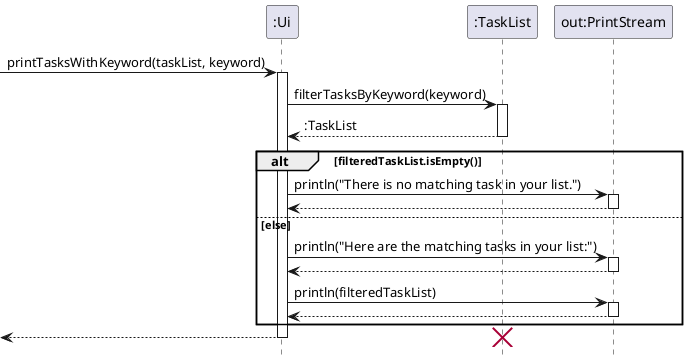 @startuml
participant ":Ui" as ui
participant ":TaskList" as tasks
participant "out:PrintStream" as out

hide footbox

[-> ui : printTasksWithKeyword(taskList, keyword)
activate ui

ui -> tasks : filterTasksByKeyword(keyword)
activate tasks

tasks --> ui : :TaskList
deactivate tasks

alt filteredTaskList.isEmpty()

ui -> out : println("There is no matching task in your list.")
activate out
out --> ui
deactivate out

else else

ui -> out : println("Here are the matching tasks in your list:")
activate out
out --> ui
deactivate out

ui -> out : println(filteredTaskList)
activate out
out --> ui
deactivate out

end
[<-- ui
deactivate ui
destroy tasks
@enduml
